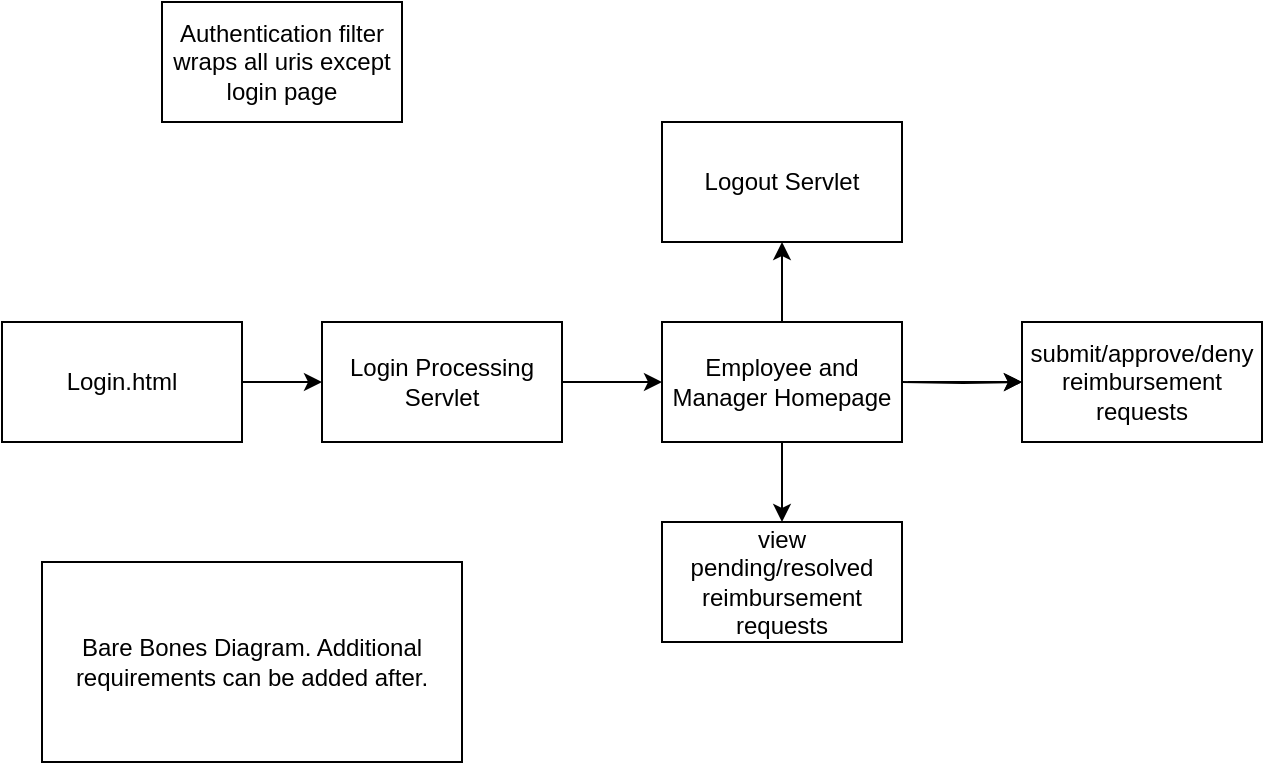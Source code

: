 <mxfile version="13.7.9" type="device"><diagram id="IZ9YtlXftQUtFc9j7nr0" name="Page-1"><mxGraphModel dx="782" dy="766" grid="1" gridSize="10" guides="1" tooltips="1" connect="1" arrows="1" fold="1" page="1" pageScale="1" pageWidth="850" pageHeight="1100" math="0" shadow="0"><root><mxCell id="0"/><mxCell id="1" parent="0"/><mxCell id="5qdxLX53DtFk02V7I5Sc-2" value="Login.html" style="rounded=0;whiteSpace=wrap;html=1;" parent="1" vertex="1"><mxGeometry x="30" y="210" width="120" height="60" as="geometry"/></mxCell><mxCell id="5qdxLX53DtFk02V7I5Sc-3" value="view pending/resolved reimbursement requests" style="rounded=0;whiteSpace=wrap;html=1;" parent="1" vertex="1"><mxGeometry x="360" y="310" width="120" height="60" as="geometry"/></mxCell><mxCell id="5qdxLX53DtFk02V7I5Sc-4" value="Authentication filter wraps all uris except login page" style="rounded=0;whiteSpace=wrap;html=1;" parent="1" vertex="1"><mxGeometry x="110" y="50" width="120" height="60" as="geometry"/></mxCell><mxCell id="5qdxLX53DtFk02V7I5Sc-5" value="Logout Servlet" style="rounded=0;whiteSpace=wrap;html=1;" parent="1" vertex="1"><mxGeometry x="360" y="110" width="120" height="60" as="geometry"/></mxCell><mxCell id="5qdxLX53DtFk02V7I5Sc-7" value="submit/approve/deny reimbursement requests" style="rounded=0;whiteSpace=wrap;html=1;" parent="1" vertex="1"><mxGeometry x="540" y="210" width="120" height="60" as="geometry"/></mxCell><mxCell id="5qdxLX53DtFk02V7I5Sc-16" value="" style="edgeStyle=orthogonalEdgeStyle;rounded=0;orthogonalLoop=1;jettySize=auto;html=1;" parent="1" target="5qdxLX53DtFk02V7I5Sc-7" edge="1"><mxGeometry relative="1" as="geometry"><mxPoint x="480" y="240" as="sourcePoint"/></mxGeometry></mxCell><mxCell id="5qdxLX53DtFk02V7I5Sc-8" value="Employee and Manager Homepage" style="rounded=0;whiteSpace=wrap;html=1;" parent="1" vertex="1"><mxGeometry x="360" y="210" width="120" height="60" as="geometry"/></mxCell><mxCell id="5qdxLX53DtFk02V7I5Sc-9" value="Login Processing Servlet" style="rounded=0;whiteSpace=wrap;html=1;" parent="1" vertex="1"><mxGeometry x="190" y="210" width="120" height="60" as="geometry"/></mxCell><mxCell id="5qdxLX53DtFk02V7I5Sc-12" value="" style="endArrow=classic;html=1;exitX=1;exitY=0.5;exitDx=0;exitDy=0;entryX=0;entryY=0.5;entryDx=0;entryDy=0;" parent="1" source="5qdxLX53DtFk02V7I5Sc-2" target="5qdxLX53DtFk02V7I5Sc-9" edge="1"><mxGeometry width="50" height="50" relative="1" as="geometry"><mxPoint x="410" y="260" as="sourcePoint"/><mxPoint x="460" y="210" as="targetPoint"/></mxGeometry></mxCell><mxCell id="5qdxLX53DtFk02V7I5Sc-13" value="" style="endArrow=classic;html=1;exitX=1;exitY=0.5;exitDx=0;exitDy=0;entryX=0;entryY=0.5;entryDx=0;entryDy=0;" parent="1" source="5qdxLX53DtFk02V7I5Sc-9" target="5qdxLX53DtFk02V7I5Sc-8" edge="1"><mxGeometry width="50" height="50" relative="1" as="geometry"><mxPoint x="410" y="260" as="sourcePoint"/><mxPoint x="460" y="210" as="targetPoint"/></mxGeometry></mxCell><mxCell id="5qdxLX53DtFk02V7I5Sc-14" value="" style="endArrow=classic;html=1;exitX=0.5;exitY=0;exitDx=0;exitDy=0;entryX=0.5;entryY=1;entryDx=0;entryDy=0;" parent="1" source="5qdxLX53DtFk02V7I5Sc-8" target="5qdxLX53DtFk02V7I5Sc-5" edge="1"><mxGeometry width="50" height="50" relative="1" as="geometry"><mxPoint x="410" y="260" as="sourcePoint"/><mxPoint x="460" y="210" as="targetPoint"/></mxGeometry></mxCell><mxCell id="5qdxLX53DtFk02V7I5Sc-15" value="" style="endArrow=classic;html=1;entryX=0;entryY=0.5;entryDx=0;entryDy=0;" parent="1" target="5qdxLX53DtFk02V7I5Sc-7" edge="1"><mxGeometry width="50" height="50" relative="1" as="geometry"><mxPoint x="483" y="240" as="sourcePoint"/><mxPoint x="460" y="210" as="targetPoint"/></mxGeometry></mxCell><mxCell id="5qdxLX53DtFk02V7I5Sc-17" value="" style="endArrow=classic;html=1;exitX=0.5;exitY=1;exitDx=0;exitDy=0;entryX=0.5;entryY=0;entryDx=0;entryDy=0;" parent="1" source="5qdxLX53DtFk02V7I5Sc-8" target="5qdxLX53DtFk02V7I5Sc-3" edge="1"><mxGeometry width="50" height="50" relative="1" as="geometry"><mxPoint x="410" y="230" as="sourcePoint"/><mxPoint x="460" y="180" as="targetPoint"/></mxGeometry></mxCell><mxCell id="5qdxLX53DtFk02V7I5Sc-18" value="Bare Bones Diagram. Additional requirements can be added after." style="rounded=0;whiteSpace=wrap;html=1;" parent="1" vertex="1"><mxGeometry x="50" y="330" width="210" height="100" as="geometry"/></mxCell></root></mxGraphModel></diagram></mxfile>